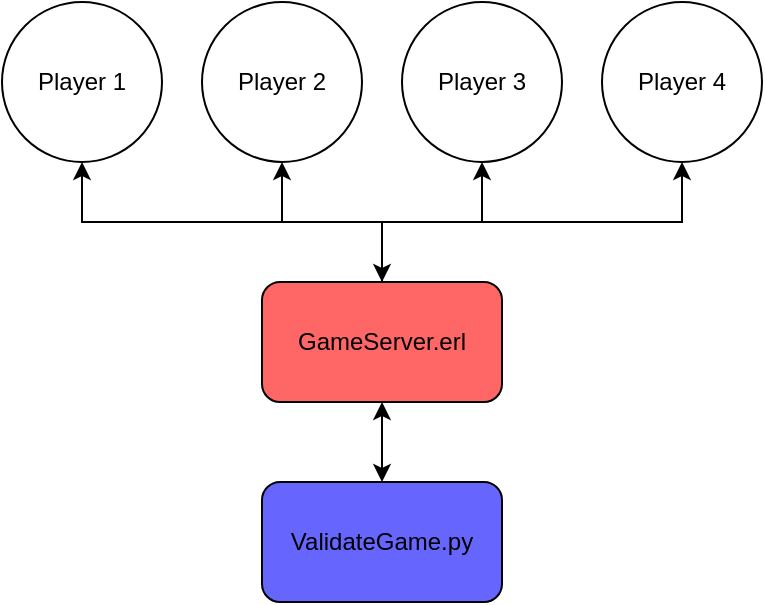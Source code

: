 <mxfile version="26.0.16">
  <diagram name="Page-1" id="VYx0M0j0fv0a2AkuUMyF">
    <mxGraphModel dx="855" dy="575" grid="1" gridSize="10" guides="1" tooltips="1" connect="1" arrows="1" fold="1" page="1" pageScale="1" pageWidth="850" pageHeight="1100" math="0" shadow="0">
      <root>
        <mxCell id="0" />
        <mxCell id="1" parent="0" />
        <mxCell id="A0MI5SSV7Di4h1PPscc3-9" style="edgeStyle=orthogonalEdgeStyle;rounded=0;orthogonalLoop=1;jettySize=auto;html=1;entryX=0.5;entryY=1;entryDx=0;entryDy=0;" edge="1" parent="1" source="A0MI5SSV7Di4h1PPscc3-1" target="A0MI5SSV7Di4h1PPscc3-6">
          <mxGeometry relative="1" as="geometry" />
        </mxCell>
        <mxCell id="A0MI5SSV7Di4h1PPscc3-10" style="edgeStyle=orthogonalEdgeStyle;rounded=0;orthogonalLoop=1;jettySize=auto;html=1;entryX=0.5;entryY=1;entryDx=0;entryDy=0;" edge="1" parent="1" source="A0MI5SSV7Di4h1PPscc3-1" target="A0MI5SSV7Di4h1PPscc3-5">
          <mxGeometry relative="1" as="geometry" />
        </mxCell>
        <mxCell id="A0MI5SSV7Di4h1PPscc3-11" style="edgeStyle=orthogonalEdgeStyle;rounded=0;orthogonalLoop=1;jettySize=auto;html=1;exitX=0.5;exitY=0;exitDx=0;exitDy=0;entryX=0.5;entryY=1;entryDx=0;entryDy=0;" edge="1" parent="1" source="A0MI5SSV7Di4h1PPscc3-1" target="A0MI5SSV7Di4h1PPscc3-4">
          <mxGeometry relative="1" as="geometry" />
        </mxCell>
        <mxCell id="A0MI5SSV7Di4h1PPscc3-13" style="edgeStyle=orthogonalEdgeStyle;rounded=0;orthogonalLoop=1;jettySize=auto;html=1;exitX=0.5;exitY=0;exitDx=0;exitDy=0;entryX=0.5;entryY=1;entryDx=0;entryDy=0;startArrow=classic;startFill=1;" edge="1" parent="1" source="A0MI5SSV7Di4h1PPscc3-1" target="A0MI5SSV7Di4h1PPscc3-7">
          <mxGeometry relative="1" as="geometry">
            <mxPoint x="550" y="270" as="targetPoint" />
          </mxGeometry>
        </mxCell>
        <mxCell id="A0MI5SSV7Di4h1PPscc3-1" value="GameServer.erl" style="rounded=1;whiteSpace=wrap;html=1;fillColor=#FF6666;" vertex="1" parent="1">
          <mxGeometry x="340" y="300" width="120" height="60" as="geometry" />
        </mxCell>
        <mxCell id="A0MI5SSV7Di4h1PPscc3-3" style="edgeStyle=orthogonalEdgeStyle;rounded=0;orthogonalLoop=1;jettySize=auto;html=1;entryX=0.5;entryY=1;entryDx=0;entryDy=0;startArrow=classic;startFill=1;" edge="1" parent="1" source="A0MI5SSV7Di4h1PPscc3-2" target="A0MI5SSV7Di4h1PPscc3-1">
          <mxGeometry relative="1" as="geometry" />
        </mxCell>
        <mxCell id="A0MI5SSV7Di4h1PPscc3-2" value="ValidateGame.py" style="rounded=1;whiteSpace=wrap;html=1;fillColor=#6666FF;" vertex="1" parent="1">
          <mxGeometry x="340" y="400" width="120" height="60" as="geometry" />
        </mxCell>
        <mxCell id="A0MI5SSV7Di4h1PPscc3-4" value="Player 1" style="ellipse;whiteSpace=wrap;html=1;aspect=fixed;" vertex="1" parent="1">
          <mxGeometry x="210" y="160" width="80" height="80" as="geometry" />
        </mxCell>
        <mxCell id="A0MI5SSV7Di4h1PPscc3-5" value="Player 2" style="ellipse;whiteSpace=wrap;html=1;aspect=fixed;" vertex="1" parent="1">
          <mxGeometry x="310" y="160" width="80" height="80" as="geometry" />
        </mxCell>
        <mxCell id="A0MI5SSV7Di4h1PPscc3-6" value="Player 3" style="ellipse;whiteSpace=wrap;html=1;aspect=fixed;" vertex="1" parent="1">
          <mxGeometry x="410" y="160" width="80" height="80" as="geometry" />
        </mxCell>
        <mxCell id="A0MI5SSV7Di4h1PPscc3-7" value="Player 4" style="ellipse;whiteSpace=wrap;html=1;aspect=fixed;" vertex="1" parent="1">
          <mxGeometry x="510" y="160" width="80" height="80" as="geometry" />
        </mxCell>
      </root>
    </mxGraphModel>
  </diagram>
</mxfile>

